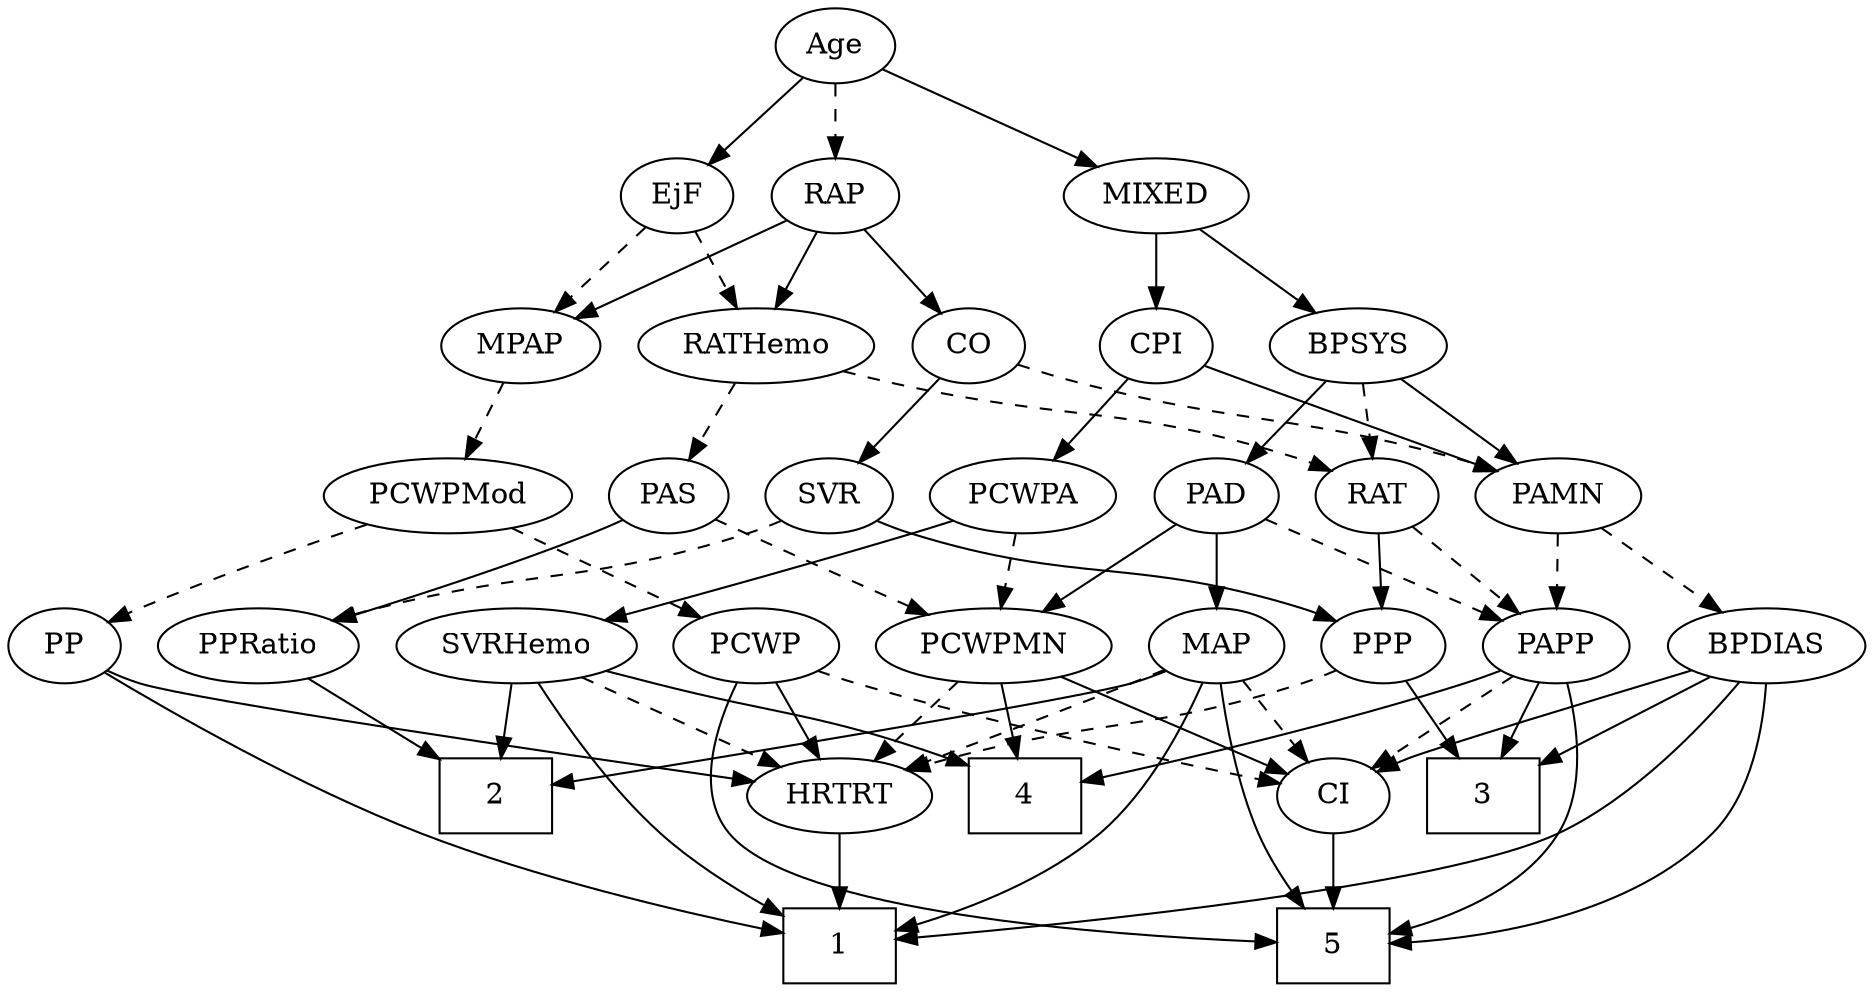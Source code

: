 strict digraph {
	graph [bb="0,0,812.25,468"];
	node [label="\N"];
	1	[height=0.5,
		pos="546.25,18",
		shape=box,
		width=0.75];
	2	[height=0.5,
		pos="461.25,90",
		shape=box,
		width=0.75];
	3	[height=0.5,
		pos="131.25,90",
		shape=box,
		width=0.75];
	4	[height=0.5,
		pos="389.25,90",
		shape=box,
		width=0.75];
	5	[height=0.5,
		pos="241.25,18",
		shape=box,
		width=0.75];
	Age	[height=0.5,
		pos="442.25,450",
		width=0.75];
	EjF	[height=0.5,
		pos="515.25,378",
		width=0.75];
	Age -> EjF	[pos="e,500.5,393.14 457.02,434.83 467.41,424.87 481.49,411.37 493.2,400.14",
		style=solid];
	RAP	[height=0.5,
		pos="442.25,378",
		width=0.77632];
	Age -> RAP	[pos="e,442.25,396.1 442.25,431.7 442.25,423.98 442.25,414.71 442.25,406.11",
		style=dashed];
	MIXED	[height=0.5,
		pos="352.25,378",
		width=1.1193];
	Age -> MIXED	[pos="e,371.6,394.05 425.32,435.83 412.43,425.81 394.42,411.81 379.51,400.21",
		style=solid];
	MPAP	[height=0.5,
		pos="548.25,306",
		width=0.97491];
	EjF -> MPAP	[pos="e,540.25,323.96 523.07,360.41 526.91,352.25 531.64,342.22 535.96,333.07",
		style=dashed];
	RATHemo	[height=0.5,
		pos="446.25,306",
		width=1.3721];
	EjF -> RATHemo	[pos="e,462.21,323.2 500.95,362.5 491.86,353.28 479.89,341.14 469.47,330.56",
		style=dashed];
	RAP -> MPAP	[pos="e,527.65,320.6 461.2,364.49 477.34,353.83 500.79,338.34 519.28,326.13",
		style=solid];
	CO	[height=0.5,
		pos="280.25,306",
		width=0.75];
	RAP -> CO	[pos="e,301.5,317.22 419.4,367.53 388.62,354.74 335.48,332.58 316.25,324 314.45,323.2 312.6,322.36 310.75,321.51",
		style=solid];
	RAP -> RATHemo	[pos="e,445.27,324.1 443.24,359.7 443.68,351.98 444.21,342.71 444.7,334.11",
		style=solid];
	BPSYS	[height=0.5,
		pos="197.25,306",
		width=1.0471];
	MIXED -> BPSYS	[pos="e,223.81,319 324.89,364.65 299.39,353.13 261.2,335.88 233.24,323.25",
		style=solid];
	CPI	[height=0.5,
		pos="352.25,306",
		width=0.75];
	MIXED -> CPI	[pos="e,352.25,324.1 352.25,359.7 352.25,351.98 352.25,342.71 352.25,334.11",
		style=solid];
	PCWPMod	[height=0.5,
		pos="632.25,234",
		width=1.4443];
	MPAP -> PCWPMod	[pos="e,613.29,250.8 566.06,290.15 577.55,280.58 592.69,267.96 605.6,257.21",
		style=dashed];
	PAD	[height=0.5,
		pos="285.25,234",
		width=0.79437];
	BPSYS -> PAD	[pos="e,268.1,248.64 215.91,290.15 228.81,279.89 246.13,266.11 260.23,254.9",
		style=solid];
	PAMN	[height=0.5,
		pos="129.25,234",
		width=1.011];
	BPSYS -> PAMN	[pos="e,144.3,250.49 182.15,289.46 173.09,280.13 161.39,268.09 151.3,257.7",
		style=solid];
	RAT	[height=0.5,
		pos="211.25,234",
		width=0.75827];
	BPSYS -> RAT	[pos="e,207.79,252.28 200.64,288.05 202.18,280.35 204.04,271.03 205.77,262.36",
		style=dashed];
	PCWPMN	[height=0.5,
		pos="386.25,162",
		width=1.3902];
	PAD -> PCWPMN	[pos="e,364.32,178.19 303.77,220.16 318.32,210.08 338.88,195.83 355.84,184.08",
		style=solid];
	MAP	[height=0.5,
		pos="287.25,162",
		width=0.84854];
	PAD -> MAP	[pos="e,286.76,180.1 285.74,215.7 285.96,207.98 286.23,198.71 286.47,190.11",
		style=solid];
	PAPP	[height=0.5,
		pos="134.25,162",
		width=0.88464];
	PAD -> PAPP	[pos="e,158.12,174.07 262.97,222.67 237.76,210.99 196.45,191.84 167.44,178.39",
		style=dashed];
	CO -> PAMN	[pos="e,155.31,246.93 258.94,294.9 254.11,292.62 249.01,290.22 244.25,288 217.58,275.56 187.35,261.63 164.58,251.18",
		style=dashed];
	SVR	[height=0.5,
		pos="360.25,234",
		width=0.77632];
	CO -> SVR	[pos="e,344.2,249.04 296.05,291.17 307.59,281.07 323.43,267.21 336.49,255.79",
		style=solid];
	PAS	[height=0.5,
		pos="433.25,234",
		width=0.75];
	PAS -> PCWPMN	[pos="e,397.52,179.8 422.58,217.12 416.86,208.59 409.67,197.89 403.2,188.25",
		style=dashed];
	PPRatio	[height=0.5,
		pos="494.25,162",
		width=1.1013];
	PAS -> PPRatio	[pos="e,480.05,179.29 446.18,218.15 454.1,209.07 464.41,197.24 473.45,186.87",
		style=solid];
	BPDIAS	[height=0.5,
		pos="42.246,162",
		width=1.1735];
	PAMN -> BPDIAS	[pos="e,61.272,178.31 110.8,218.15 98.734,208.45 82.775,195.61 69.291,184.76",
		style=dashed];
	PAMN -> PAPP	[pos="e,133.02,180.1 130.48,215.7 131.03,207.98 131.7,198.71 132.31,190.11",
		style=dashed];
	RATHemo -> PAS	[pos="e,436.42,252.1 443.03,287.7 441.6,279.98 439.88,270.71 438.28,262.11",
		style=dashed];
	RATHemo -> RAT	[pos="e,232.28,245.76 409.17,293.92 402.23,291.91 395.03,289.86 388.25,288 325.87,270.9 308.1,273.91 247.25,252 245.39,251.33 243.51,250.6 \
241.62,249.83",
		style=dashed];
	CPI -> PAMN	[pos="e,157.31,245.9 331.21,294.24 326.37,292 321.19,289.78 316.25,288 255.39,266.09 237,271.24 175.25,252 172.5,251.15 169.68,250.22 \
166.86,249.26",
		style=solid];
	PCWPA	[height=0.5,
		pos="520.25,234",
		width=1.1555];
	CPI -> PCWPA	[pos="e,490.15,246.5 373.47,294.72 378.3,292.45 383.43,290.1 388.25,288 418.95,274.6 454.19,260.52 480.52,250.24",
		style=solid];
	PPP	[height=0.5,
		pos="211.25,162",
		width=0.75];
	RAT -> PPP	[pos="e,211.25,180.1 211.25,215.7 211.25,207.98 211.25,198.71 211.25,190.11",
		style=solid];
	RAT -> PAPP	[pos="e,150.34,177.63 195.66,218.83 184.85,209 170.24,195.72 157.99,184.58",
		style=dashed];
	SVR -> PPP	[pos="e,232.56,173.08 338.15,222.66 315.37,211.99 278.81,194.86 247.25,180 245.46,179.16 243.63,178.3 241.78,177.43",
		style=solid];
	SVR -> PPRatio	[pos="e,468.88,176.25 381.18,222.06 402.2,211.08 434.94,193.98 459.79,181",
		style=dashed];
	PP	[height=0.5,
		pos="785.25,162",
		width=0.75];
	PCWPMod -> PP	[pos="e,763.95,173.12 663.1,219.18 686.73,208.57 720.1,193.48 749.25,180 751.03,179.17 752.87,178.32 754.72,177.46",
		style=dashed];
	PCWP	[height=0.5,
		pos="587.25,162",
		width=0.97491];
	PCWPMod -> PCWP	[pos="e,597.73,179.31 621.35,216.05 615.91,207.59 609.23,197.19 603.22,187.84",
		style=dashed];
	PCWPA -> PCWPMN	[pos="e,413.51,177.24 494.73,219.67 474.3,209 445.4,193.9 422.57,181.97",
		style=dashed];
	SVRHemo	[height=0.5,
		pos="690.25,162",
		width=1.3902];
	PCWPA -> SVRHemo	[pos="e,658.52,176.06 549.47,220.97 576.88,209.68 618.15,192.69 648.93,180.01",
		style=solid];
	PCWPMN -> 4	[pos="e,388.51,108.1 386.99,143.7 387.32,135.98 387.72,126.71 388.08,118.11",
		style=solid];
	CI	[height=0.5,
		pos="241.25,90",
		width=0.75];
	PCWPMN -> CI	[pos="e,262.76,101.39 357.6,147.17 332.86,135.23 297.22,118.02 271.91,105.8",
		style=solid];
	HRTRT	[height=0.5,
		pos="546.25,90",
		width=1.1013];
	PCWPMN -> HRTRT	[pos="e,518.56,103.11 416.72,147.67 443,136.17 481.03,119.53 509.09,107.26",
		style=dashed];
	SVRHemo -> 1	[pos="e,573.62,33.101 681.18,144.13 670.36,125.07 650.87,93.848 628.25,72 614.69,58.907 597.44,47.19 582.27,38.123",
		style=solid];
	SVRHemo -> 2	[pos="e,488.55,104.51 652.51,150.02 645.45,147.99 638.13,145.92 631.25,144 574.74,128.27 556.87,129.12 497.96,107.95",
		style=solid];
	SVRHemo -> 4	[pos="e,416.46,104.77 653.27,149.69 646,147.65 638.41,145.65 631.25,144 543.78,123.82 515.75,135.25 426.2,107.83",
		style=solid];
	SVRHemo -> HRTRT	[pos="e,572.22,103.62 661.8,147.17 638.68,135.94 605.98,120.04 581.26,108.02",
		style=dashed];
	BPDIAS -> 1	[pos="e,518.95,20.803 47.238,143.98 54.29,123.22 69.294,88.83 95.246,72 129.7,49.653 406.87,28.571 508.81,21.5",
		style=solid];
	BPDIAS -> 3	[pos="e,109.47,108.13 61.558,145.81 73.243,136.62 88.383,124.71 101.56,114.34",
		style=solid];
	BPDIAS -> 5	[pos="e,214.15,18.962 41.271,143.92 41.104,124.07 43.964,91.547 62.246,72 99.007,32.697 163.39,22.082 204.09,19.475",
		style=solid];
	BPDIAS -> CI	[pos="e,217.94,99.196 73.778,149.91 110.44,137.01 170.69,115.82 208.05,102.68",
		style=solid];
	MAP -> 1	[pos="e,518.96,20.897 295.08,144.58 305.54,124.44 325.95,90.692 353.25,72 400.72,39.495 467.53,26.866 508.79,22",
		style=solid];
	MAP -> 2	[pos="e,434.24,104.07 311.28,150.56 316.52,148.34 322.05,146.06 327.25,144 367.69,127.99 380.82,126.11 424.97,107.93",
		style=solid];
	MAP -> 5	[pos="e,256.27,36.424 287.73,143.71 287.69,125.35 286.04,95.77 277.25,72 273.69,62.399 268.04,52.851 262.26,44.559",
		style=solid];
	MAP -> CI	[pos="e,251.54,106.67 276.58,144.76 270.81,135.98 263.56,124.96 257.14,115.19",
		style=dashed];
	MAP -> HRTRT	[pos="e,516.37,102.03 310.65,150.16 316.03,147.92 321.78,145.72 327.25,144 400.91,120.79 422.84,128.7 497.25,108 500.37,107.13 503.58,\
106.17 506.8,105.16",
		style=dashed];
	PP -> 1	[pos="e,573.52,30.719 767.87,147.72 743.61,129.48 697.88,96.199 656.25,72 632.46,58.175 604.52,44.745 582.75,34.863",
		style=solid];
	PP -> HRTRT	[pos="e,581.69,98.157 764.2,150.26 759.36,148.02 754.18,145.79 749.25,144 696.27,124.76 633.16,109.42 591.54,100.29",
		style=solid];
	PPP -> 3	[pos="e,150.7,108.02 195.44,147.17 184.91,137.95 170.79,125.6 158.47,114.82",
		style=solid];
	PPP -> HRTRT	[pos="e,516.98,102.17 231.77,150.02 236.72,147.74 242.08,145.55 247.25,144 354.75,111.67 388.17,134.52 497.25,108 500.58,107.19 504.02,\
106.24 507.44,105.22",
		style=dashed];
	PPRatio -> 2	[pos="e,469.39,108.28 486.26,144.05 482.5,136.09 477.94,126.41 473.74,117.51",
		style=solid];
	PCWP -> 5	[pos="e,268.38,18.728 595.18,144.38 603.28,124.67 612.46,91.982 595.25,72 554.64,24.864 361.01,19.04 278.55,18.739",
		style=solid];
	PCWP -> CI	[pos="e,267.56,94.942 561,149.9 555.22,147.73 549.08,145.62 543.25,144 493.61,130.2 346.38,106.97 277.52,96.457",
		style=dashed];
	PCWP -> HRTRT	[pos="e,555.89,107.47 577.53,144.41 572.63,136.04 566.58,125.71 561.11,116.37",
		style=solid];
	CI -> 5	[pos="e,241.25,36.104 241.25,71.697 241.25,63.983 241.25,54.712 241.25,46.112",
		style=solid];
	PAPP -> 3	[pos="e,131.98,108.1 133.5,143.7 133.17,135.98 132.78,126.71 132.41,118.11",
		style=solid];
	PAPP -> 4	[pos="e,362.19,96.336 158.74,150.14 164.12,147.95 169.83,145.78 175.25,144 236.21,123.94 309.12,107.42 352.17,98.409",
		style=solid];
	PAPP -> 5	[pos="e,228.34,36.133 146.11,145.26 164.53,120.81 200.19,73.485 222.24,44.229",
		style=solid];
	PAPP -> CI	[pos="e,222.64,103.17 154.37,147.83 171.23,136.81 195.44,120.96 214.03,108.81",
		style=dashed];
	HRTRT -> 1	[pos="e,546.25,36.104 546.25,71.697 546.25,63.983 546.25,54.712 546.25,46.112",
		style=solid];
}
